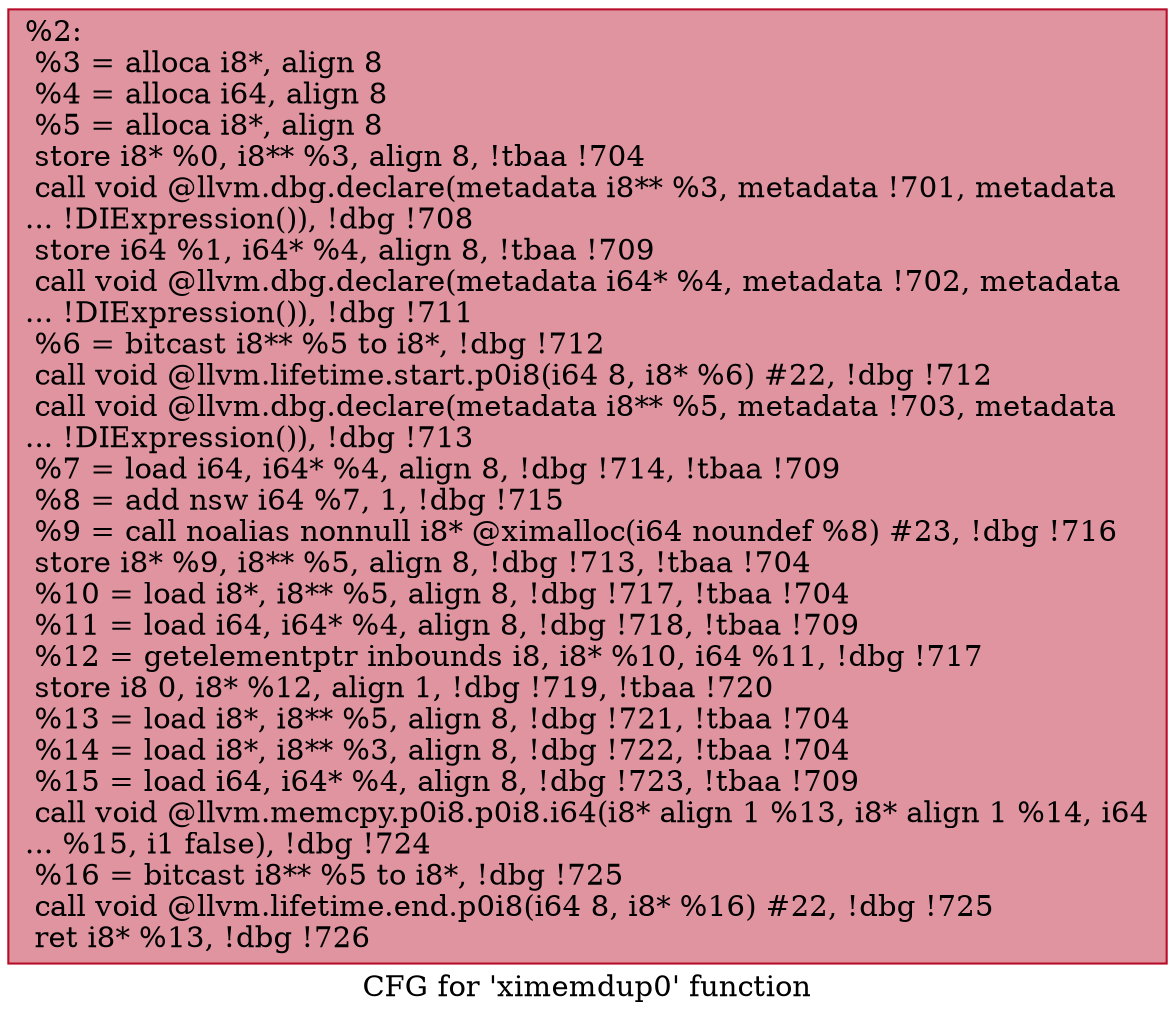 digraph "CFG for 'ximemdup0' function" {
	label="CFG for 'ximemdup0' function";

	Node0x1904560 [shape=record,color="#b70d28ff", style=filled, fillcolor="#b70d2870",label="{%2:\l  %3 = alloca i8*, align 8\l  %4 = alloca i64, align 8\l  %5 = alloca i8*, align 8\l  store i8* %0, i8** %3, align 8, !tbaa !704\l  call void @llvm.dbg.declare(metadata i8** %3, metadata !701, metadata\l... !DIExpression()), !dbg !708\l  store i64 %1, i64* %4, align 8, !tbaa !709\l  call void @llvm.dbg.declare(metadata i64* %4, metadata !702, metadata\l... !DIExpression()), !dbg !711\l  %6 = bitcast i8** %5 to i8*, !dbg !712\l  call void @llvm.lifetime.start.p0i8(i64 8, i8* %6) #22, !dbg !712\l  call void @llvm.dbg.declare(metadata i8** %5, metadata !703, metadata\l... !DIExpression()), !dbg !713\l  %7 = load i64, i64* %4, align 8, !dbg !714, !tbaa !709\l  %8 = add nsw i64 %7, 1, !dbg !715\l  %9 = call noalias nonnull i8* @ximalloc(i64 noundef %8) #23, !dbg !716\l  store i8* %9, i8** %5, align 8, !dbg !713, !tbaa !704\l  %10 = load i8*, i8** %5, align 8, !dbg !717, !tbaa !704\l  %11 = load i64, i64* %4, align 8, !dbg !718, !tbaa !709\l  %12 = getelementptr inbounds i8, i8* %10, i64 %11, !dbg !717\l  store i8 0, i8* %12, align 1, !dbg !719, !tbaa !720\l  %13 = load i8*, i8** %5, align 8, !dbg !721, !tbaa !704\l  %14 = load i8*, i8** %3, align 8, !dbg !722, !tbaa !704\l  %15 = load i64, i64* %4, align 8, !dbg !723, !tbaa !709\l  call void @llvm.memcpy.p0i8.p0i8.i64(i8* align 1 %13, i8* align 1 %14, i64\l... %15, i1 false), !dbg !724\l  %16 = bitcast i8** %5 to i8*, !dbg !725\l  call void @llvm.lifetime.end.p0i8(i64 8, i8* %16) #22, !dbg !725\l  ret i8* %13, !dbg !726\l}"];
}
